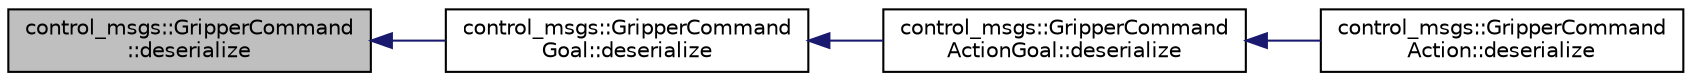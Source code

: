 digraph "control_msgs::GripperCommand::deserialize"
{
  edge [fontname="Helvetica",fontsize="10",labelfontname="Helvetica",labelfontsize="10"];
  node [fontname="Helvetica",fontsize="10",shape=record];
  rankdir="LR";
  Node1 [label="control_msgs::GripperCommand\l::deserialize",height=0.2,width=0.4,color="black", fillcolor="grey75", style="filled" fontcolor="black"];
  Node1 -> Node2 [dir="back",color="midnightblue",fontsize="10",style="solid",fontname="Helvetica"];
  Node2 [label="control_msgs::GripperCommand\lGoal::deserialize",height=0.2,width=0.4,color="black", fillcolor="white", style="filled",URL="$classcontrol__msgs_1_1_gripper_command_goal.html#a502ee122607332c4c25666a0e617824f"];
  Node2 -> Node3 [dir="back",color="midnightblue",fontsize="10",style="solid",fontname="Helvetica"];
  Node3 [label="control_msgs::GripperCommand\lActionGoal::deserialize",height=0.2,width=0.4,color="black", fillcolor="white", style="filled",URL="$classcontrol__msgs_1_1_gripper_command_action_goal.html#a7e3a9040e99fc5edc3056102b4ac75b6"];
  Node3 -> Node4 [dir="back",color="midnightblue",fontsize="10",style="solid",fontname="Helvetica"];
  Node4 [label="control_msgs::GripperCommand\lAction::deserialize",height=0.2,width=0.4,color="black", fillcolor="white", style="filled",URL="$classcontrol__msgs_1_1_gripper_command_action.html#ae2efe897288c519a9759ce6b76c06cd4"];
}
